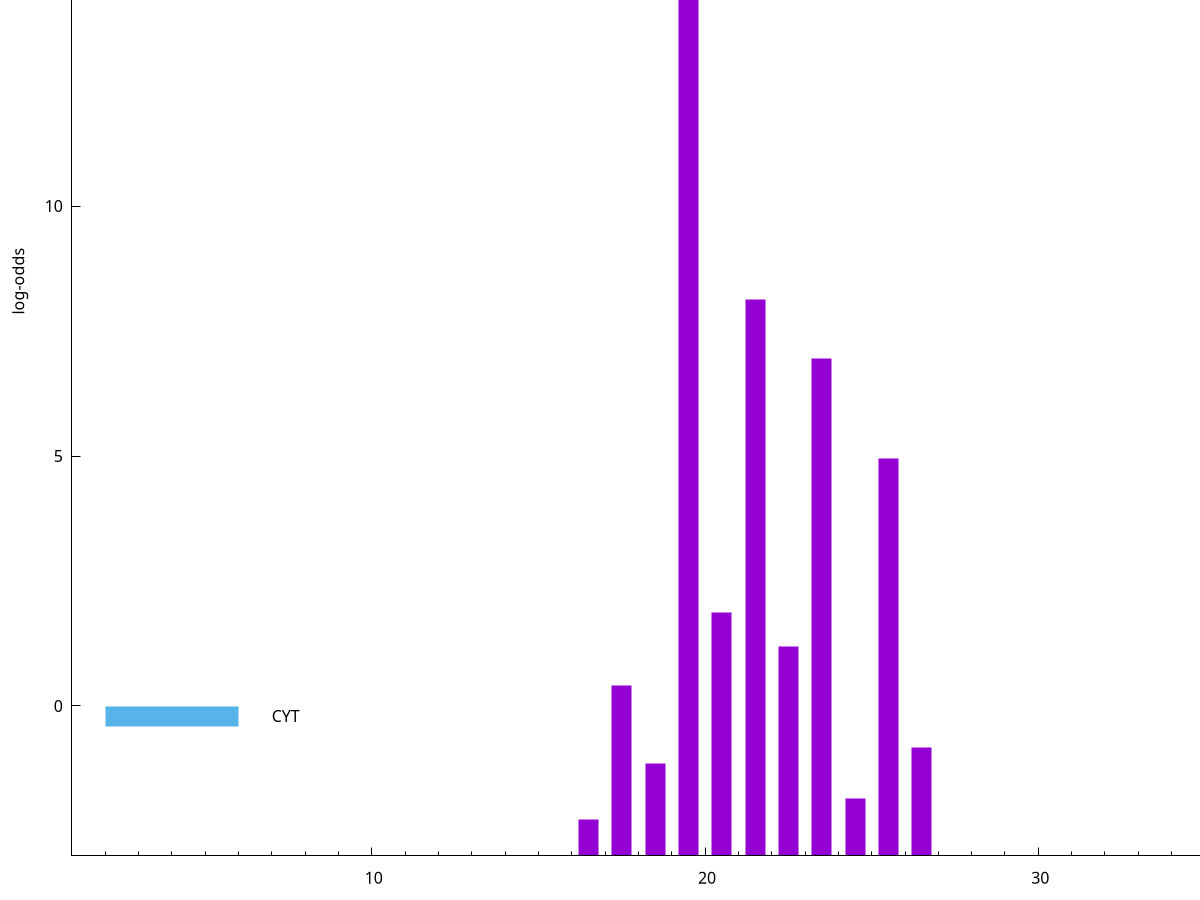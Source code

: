 set title "LipoP predictions for SRR4017826.gff"
set size 2., 1.4
set xrange [1:70] 
set mxtics 10
set yrange [-3:20]
set y2range [0:23]
set ylabel "log-odds"
set term postscript eps color solid "Helvetica" 30
set output "SRR4017826.gff26.eps"
set arrow from 2,16.1751 to 6,16.1751 nohead lt 1 lw 20
set label "SpI" at 7,16.1751
set arrow from 2,-0.200913 to 6,-0.200913 nohead lt 3 lw 20
set label "CYT" at 7,-0.200913
set arrow from 2,16.1751 to 6,16.1751 nohead lt 1 lw 20
set label "SpI" at 7,16.1751
# NOTE: The scores below are the log-odds scores with the threshold
# NOTE: subtracted (a hack to make gnuplot make the histogram all
# NOTE: look nice).
plot "-" axes x1y2 title "" with impulses lt 1 lw 20
19.500000 19.166400
21.500000 11.130820
23.500000 9.955250
25.500000 7.940870
20.500000 4.871160
22.500000 4.188190
17.500000 3.407893
26.500000 2.160610
18.500000 1.851930
24.500000 1.145170
16.500000 0.729950
e
exit

